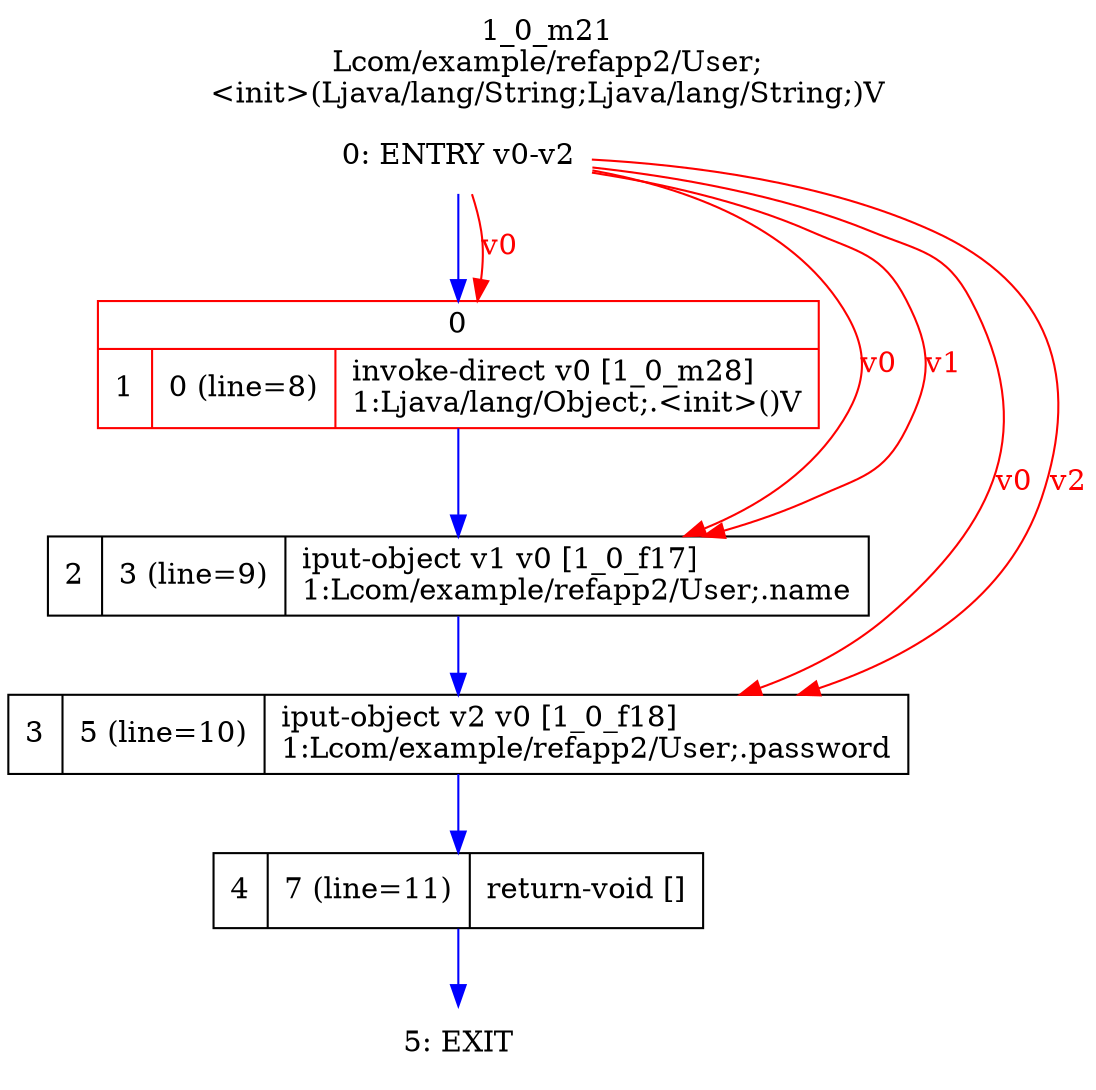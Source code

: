 digraph G {
rankdir=UD;
labelloc=t;
label="1_0_m21\nLcom/example/refapp2/User;
<init>(Ljava/lang/String;Ljava/lang/String;)V";
0[label="0: ENTRY v0-v2",shape=plaintext];
1[label="{0|{1|0 (line=8)|invoke-direct v0 [1_0_m28]\l1:Ljava/lang/Object;.\<init\>()V\l}}",shape=record,URL="1_0_m28.dot", color=red];
2[label="2|3 (line=9)|iput-object v1 v0 [1_0_f17]\l1:Lcom/example/refapp2/User;.name\l",shape=record];
3[label="3|5 (line=10)|iput-object v2 v0 [1_0_f18]\l1:Lcom/example/refapp2/User;.password\l",shape=record];
4[label="4|7 (line=11)|return-void []\l",shape=record];
5[label="5: EXIT",shape=plaintext];
0->1 [color=blue, fontcolor=blue,weight=100, taillabel=""];
1->2 [color=blue, fontcolor=blue,weight=100, taillabel=""];
2->3 [color=blue, fontcolor=blue,weight=100, taillabel=""];
3->4 [color=blue, fontcolor=blue,weight=100, taillabel=""];
4->5 [color=blue, fontcolor=blue,weight=100, taillabel=""];
0->1 [color=red, fontcolor=red, label="v0"];
0->2 [color=red, fontcolor=red, label="v0"];
0->2 [color=red, fontcolor=red, label="v1"];
0->3 [color=red, fontcolor=red, label="v0"];
0->3 [color=red, fontcolor=red, label="v2"];
}
